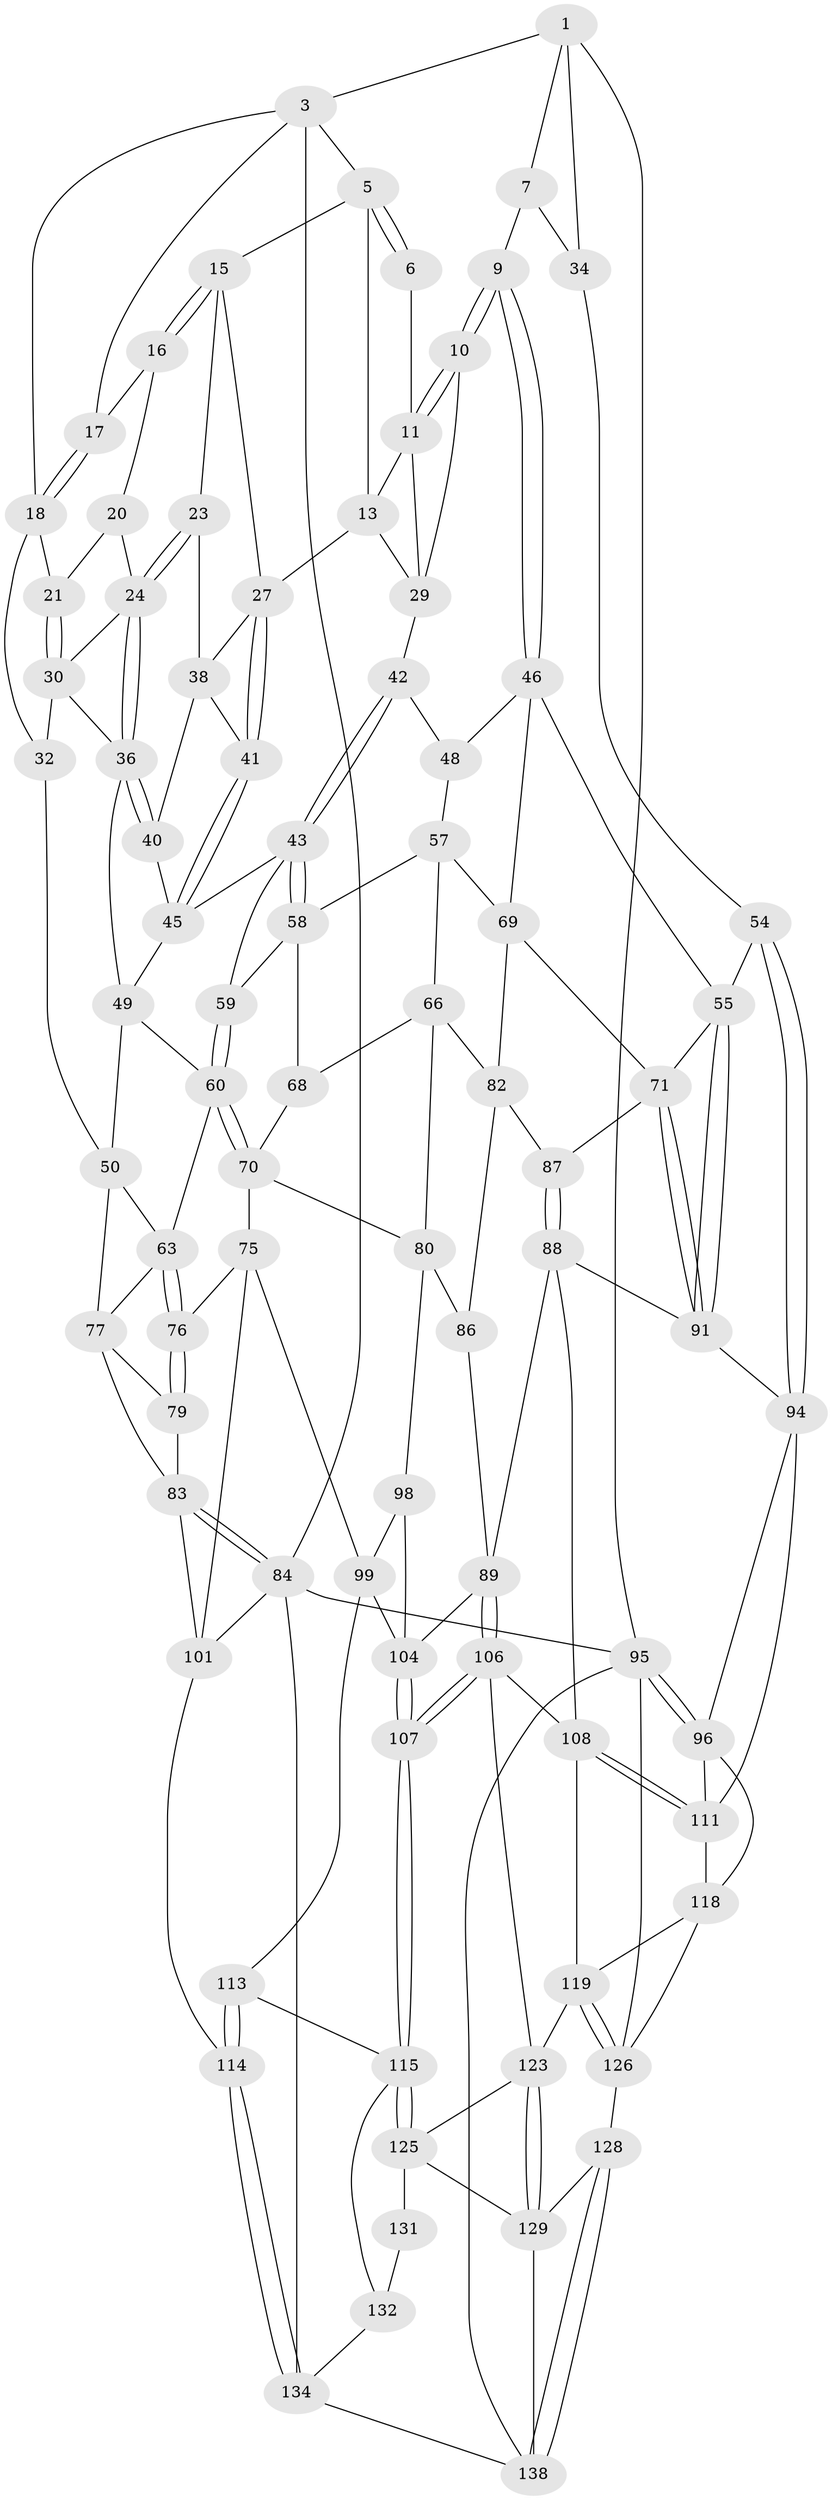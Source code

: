 // Generated by graph-tools (version 1.1) at 2025/52/02/27/25 19:52:38]
// undirected, 83 vertices, 187 edges
graph export_dot {
graph [start="1"]
  node [color=gray90,style=filled];
  1 [pos="+0.7650728510631012+0",super="+2"];
  3 [pos="+0+0",super="+4"];
  5 [pos="+0.4010755344556174+0",super="+14"];
  6 [pos="+0.5902479390142747+0"];
  7 [pos="+0.7461903910925796+0.07746958872421836",super="+8"];
  9 [pos="+0.726217127247036+0.1568999430254174"];
  10 [pos="+0.6737121764257404+0.13625129771433636"];
  11 [pos="+0.5986379688595169+0.0035622156124459287",super="+12"];
  13 [pos="+0.4405263724258821+0.06193788932242145",super="+26"];
  15 [pos="+0.2935418332079806+0.08111889695177409",super="+22"];
  16 [pos="+0.18697386693873566+0"];
  17 [pos="+0.15039583053522856+0"];
  18 [pos="+0.052473881771524865+0.09392828211935199",super="+19"];
  20 [pos="+0.18097808405000357+0.043801738648182674"];
  21 [pos="+0.05491634895376039+0.09772638591047833"];
  23 [pos="+0.22927816039478838+0.16318454022708084"];
  24 [pos="+0.1861579695575191+0.1853227730342005",super="+25"];
  27 [pos="+0.40460812137071545+0.1699175667360667",super="+28"];
  29 [pos="+0.5913885557094757+0.13189512957596278",super="+33"];
  30 [pos="+0.0610149365216545+0.10896542812250411",super="+31"];
  32 [pos="+0+0.24551517942303433"];
  34 [pos="+1+0",super="+35"];
  36 [pos="+0.18540648930002787+0.1918418319122006",super="+37"];
  38 [pos="+0.3443331591649554+0.18733301727248128",super="+39"];
  40 [pos="+0.23841769152442766+0.2897994801789253"];
  41 [pos="+0.371395511273128+0.2602913890570489"];
  42 [pos="+0.49532531741515695+0.2437109821037382"];
  43 [pos="+0.4245540342465235+0.31375191877721004",super="+44"];
  45 [pos="+0.40362535278695777+0.31482015405652",super="+52"];
  46 [pos="+0.772180126072457+0.2762225992039683",super="+47"];
  48 [pos="+0.5492296248496915+0.28852976029429306"];
  49 [pos="+0.05754851853644456+0.304091248775459",super="+53"];
  50 [pos="+0.037303960199478875+0.31955650893208376",super="+51"];
  54 [pos="+1+0.2967356158480846"];
  55 [pos="+1+0.29734766330983475",super="+56"];
  57 [pos="+0.5163368855314773+0.3664826704841061",super="+65"];
  58 [pos="+0.4780741136661739+0.36963127280313435",super="+62"];
  59 [pos="+0.37327594401829367+0.3679258707953378"];
  60 [pos="+0.309745590485721+0.4009053350802065",super="+61"];
  63 [pos="+0.20211762750049617+0.4139635038989997",super="+64"];
  66 [pos="+0.5088002289090356+0.4987266687563989",super="+67"];
  68 [pos="+0.44228338928101785+0.4515145727548017"];
  69 [pos="+0.7084189313124856+0.411210908384148",super="+73"];
  70 [pos="+0.3525727799965761+0.46972161392085526",super="+74"];
  71 [pos="+0.8222270413688323+0.567690508264935",super="+72"];
  75 [pos="+0.3279279078556398+0.5952727700474629",super="+100"];
  76 [pos="+0.29645864165461383+0.599665879802376"];
  77 [pos="+0+0.6108003472159346",super="+78"];
  79 [pos="+0.15517149750045894+0.6796444326725967"];
  80 [pos="+0.4865948448329335+0.5982979609962843",super="+81"];
  82 [pos="+0.6929934166771899+0.46277884928689467",super="+85"];
  83 [pos="+0+1",super="+103"];
  84 [pos="+0+1",super="+136"];
  86 [pos="+0.598478614388951+0.6011905613079934"];
  87 [pos="+0.7072273266081824+0.6038325945857123"];
  88 [pos="+0.7015525568642569+0.6545886107522492",super="+93"];
  89 [pos="+0.6705333822475823+0.6729259712589944",super="+90"];
  91 [pos="+0.8387330101058122+0.5933281863774754",super="+92"];
  94 [pos="+1+0.5953275981298487",super="+97"];
  95 [pos="+1+1",super="+139"];
  96 [pos="+1+1",super="+121"];
  98 [pos="+0.48576113969387336+0.6198877333023041"];
  99 [pos="+0.43772213884660666+0.720798882597854",super="+112"];
  101 [pos="+0.3110351412890901+0.8213593838260367",super="+102"];
  104 [pos="+0.5632046062052946+0.7427643179425967",super="+105"];
  106 [pos="+0.7068993684509943+0.7876118291665394",super="+110"];
  107 [pos="+0.5658803001157293+0.807482448612458"];
  108 [pos="+0.8432953677013532+0.7240834007161323",super="+109"];
  111 [pos="+0.9860653887861331+0.7653999567994259",super="+117"];
  113 [pos="+0.4382031594774384+0.8203068574370098"];
  114 [pos="+0.4194150811874817+0.8322137504651006"];
  115 [pos="+0.5634085265652541+0.8113128953030107",super="+116"];
  118 [pos="+0.9167505131938003+0.8328196458581849",super="+122"];
  119 [pos="+0.8614547780689531+0.8554712073449388",super="+120"];
  123 [pos="+0.7454574406948427+0.8708320885821481",super="+124"];
  125 [pos="+0.6155418958363396+0.9047936863907073",super="+130"];
  126 [pos="+0.8574349767559004+0.9110171002651454",super="+127"];
  128 [pos="+0.7510262514176409+0.8815854672921094"];
  129 [pos="+0.7464838518088924+0.8738746146710366",super="+137"];
  131 [pos="+0.55747204965057+0.9334374710468225"];
  132 [pos="+0.5203837117159702+0.8945840814044412",super="+133"];
  134 [pos="+0.44334201692171016+0.9865389529289765",super="+135"];
  138 [pos="+0.6422865193167869+1",super="+140"];
  1 -- 7;
  1 -- 34;
  1 -- 3;
  1 -- 95;
  3 -- 84;
  3 -- 17;
  3 -- 5;
  3 -- 18;
  5 -- 6;
  5 -- 6;
  5 -- 13;
  5 -- 15;
  6 -- 11;
  7 -- 34 [weight=2];
  7 -- 9;
  9 -- 10;
  9 -- 10;
  9 -- 46;
  9 -- 46;
  10 -- 11;
  10 -- 11;
  10 -- 29;
  11 -- 13;
  11 -- 29;
  13 -- 27;
  13 -- 29;
  15 -- 16;
  15 -- 16;
  15 -- 27;
  15 -- 23;
  16 -- 17;
  16 -- 20;
  17 -- 18;
  17 -- 18;
  18 -- 21;
  18 -- 32;
  20 -- 21;
  20 -- 24;
  21 -- 30;
  21 -- 30;
  23 -- 24;
  23 -- 24;
  23 -- 38;
  24 -- 36;
  24 -- 36;
  24 -- 30;
  27 -- 41;
  27 -- 41;
  27 -- 38;
  29 -- 42;
  30 -- 32;
  30 -- 36;
  32 -- 50;
  34 -- 54;
  36 -- 40;
  36 -- 40;
  36 -- 49;
  38 -- 40;
  38 -- 41;
  40 -- 45;
  41 -- 45;
  41 -- 45;
  42 -- 43;
  42 -- 43;
  42 -- 48;
  43 -- 58;
  43 -- 58;
  43 -- 59;
  43 -- 45;
  45 -- 49;
  46 -- 48;
  46 -- 69;
  46 -- 55;
  48 -- 57;
  49 -- 50;
  49 -- 60;
  50 -- 77;
  50 -- 63;
  54 -- 55;
  54 -- 94;
  54 -- 94;
  55 -- 91;
  55 -- 91;
  55 -- 71;
  57 -- 58;
  57 -- 66;
  57 -- 69;
  58 -- 59;
  58 -- 68;
  59 -- 60;
  59 -- 60;
  60 -- 70;
  60 -- 70;
  60 -- 63;
  63 -- 76;
  63 -- 76;
  63 -- 77;
  66 -- 82;
  66 -- 80;
  66 -- 68;
  68 -- 70;
  69 -- 82;
  69 -- 71;
  70 -- 80;
  70 -- 75;
  71 -- 91;
  71 -- 91;
  71 -- 87;
  75 -- 76;
  75 -- 99;
  75 -- 101;
  76 -- 79;
  76 -- 79;
  77 -- 79;
  77 -- 83;
  79 -- 83;
  80 -- 86;
  80 -- 98;
  82 -- 86;
  82 -- 87;
  83 -- 84;
  83 -- 84;
  83 -- 101;
  84 -- 95;
  84 -- 101;
  84 -- 134;
  86 -- 89;
  87 -- 88;
  87 -- 88;
  88 -- 89;
  88 -- 108;
  88 -- 91;
  89 -- 106;
  89 -- 106;
  89 -- 104;
  91 -- 94;
  94 -- 96;
  94 -- 111;
  95 -- 96;
  95 -- 96;
  95 -- 138;
  95 -- 126;
  96 -- 118;
  96 -- 111;
  98 -- 99;
  98 -- 104;
  99 -- 113;
  99 -- 104;
  101 -- 114;
  104 -- 107;
  104 -- 107;
  106 -- 107;
  106 -- 107;
  106 -- 123;
  106 -- 108;
  107 -- 115;
  107 -- 115;
  108 -- 111;
  108 -- 111;
  108 -- 119;
  111 -- 118;
  113 -- 114;
  113 -- 114;
  113 -- 115;
  114 -- 134;
  114 -- 134;
  115 -- 125;
  115 -- 125;
  115 -- 132;
  118 -- 119;
  118 -- 126;
  119 -- 126;
  119 -- 126;
  119 -- 123;
  123 -- 129;
  123 -- 129;
  123 -- 125;
  125 -- 129;
  125 -- 131;
  126 -- 128;
  128 -- 129;
  128 -- 138;
  128 -- 138;
  129 -- 138;
  131 -- 132 [weight=2];
  132 -- 134;
  134 -- 138;
}
